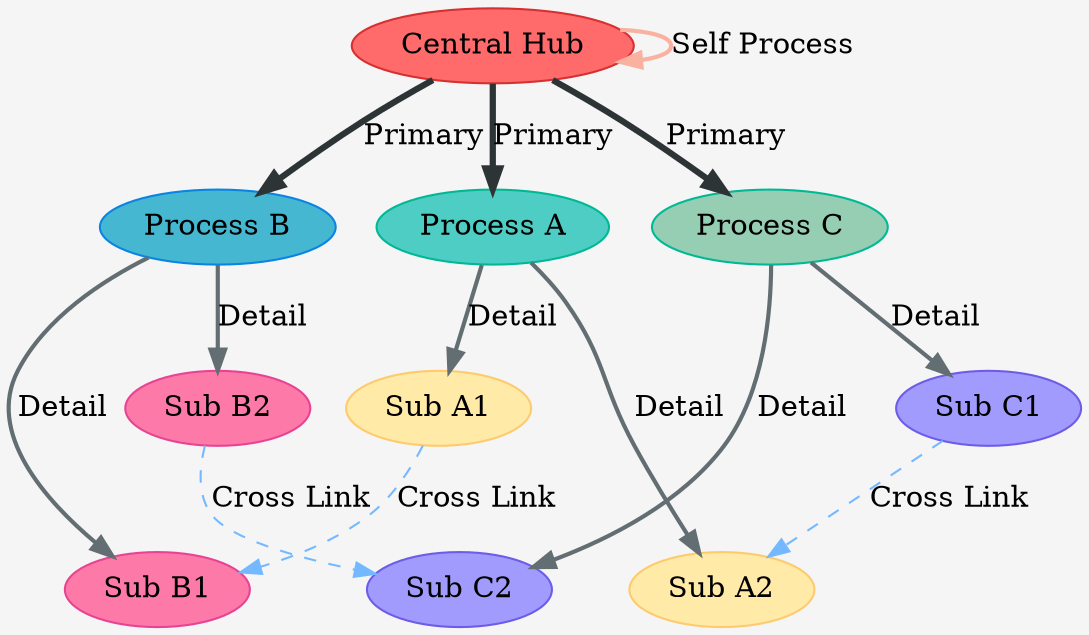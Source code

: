 // Layout Demo - Sample graph showing layout algorithm features
digraph LayoutDemo {
    // Graph metadata with layout information
    bgcolor="#f5f5f5";
    _grid_visible="true";
    _grid_size="20";
    _grid_color="#e0e0e0";
    _last_layout="organic";
    _graph_density="0.267";
    _suggested_layouts="[\"spring\", \"organic\", \"compact\"]";
    _graph_metadata="{\"description\": \"Demonstration of layout algorithms\", \"optimized_for\": \"organic_layout\"}";

    // Central hub node (highest connectivity)
    hub [label="Central Hub", fillcolor="#ff6b6b", style="filled", color="#d63031",
         _x="0", _y="0", _z="0", _font_size="14", _border_width="3"];
    
    // Primary cluster nodes
    cluster1 [label="Process A", fillcolor="#4ecdc4", style="filled", color="#00b894",
              _x="-150", _y="-100", _z="0", _font_size="12"];
    cluster2 [label="Process B", fillcolor="#45b7d1", style="filled", color="#0984e3",
              _x="150", _y="-100", _z="0", _font_size="12"];
    cluster3 [label="Process C", fillcolor="#96ceb4", style="filled", color="#00b894",
              _x="0", _y="150", _z="0", _font_size="12"];
    
    // Secondary nodes
    sub1a [label="Sub A1", fillcolor="#ffeaa7", style="filled", color="#fdcb6e",
           _x="-250", _y="-50", _z="0", _font_size="10"];
    sub1b [label="Sub A2", fillcolor="#ffeaa7", style="filled", color="#fdcb6e",
           _x="-200", _y="-150", _z="0", _font_size="10"];
    
    sub2a [label="Sub B1", fillcolor="#fd79a8", style="filled", color="#e84393",
           _x="200", _y="-50", _z="0", _font_size="10"];
    sub2b [label="Sub B2", fillcolor="#fd79a8", style="filled", color="#e84393",
           _x="250", _y="-150", _z="0", _font_size="10"];
    
    sub3a [label="Sub C1", fillcolor="#a29bfe", style="filled", color="#6c5ce7",
           _x="-50", _y="200", _z="0", _font_size="10"];
    sub3b [label="Sub C2", fillcolor="#a29bfe", style="filled", color="#6c5ce7",
           _x="50", _y="200", _z="0", _font_size="10"];

    // Main hub connections (spring layout optimized)
    hub -> cluster1 [label="Primary", color="#2d3436", penwidth="3",
                     _rendering_type="curved", _arrow_position="0.6",
                     _control_points="[[-75, -50]]"];
    hub -> cluster2 [label="Primary", color="#2d3436", penwidth="3",
                     _rendering_type="curved", _arrow_position="0.6",
                     _control_points="[[75, -50]]"];
    hub -> cluster3 [label="Primary", color="#2d3436", penwidth="3",
                     _rendering_type="curved", _arrow_position="0.6",
                     _control_points="[[0, 75]]"];

    // Cluster to sub-node connections (tree layout structure)
    cluster1 -> sub1a [label="Detail", color="#636e72", penwidth="2",
                       _rendering_type="straight", _arrow_position="0.8"];
    cluster1 -> sub1b [label="Detail", color="#636e72", penwidth="2",
                       _rendering_type="straight", _arrow_position="0.8"];
    
    cluster2 -> sub2a [label="Detail", color="#636e72", penwidth="2",
                       _rendering_type="straight", _arrow_position="0.8"];
    cluster2 -> sub2b [label="Detail", color="#636e72", penwidth="2",
                       _rendering_type="straight", _arrow_position="0.8"];
    
    cluster3 -> sub3a [label="Detail", color="#636e72", penwidth="2",
                       _rendering_type="straight", _arrow_position="0.8"];
    cluster3 -> sub3b [label="Detail", color="#636e72", penwidth="2",
                       _rendering_type="straight", _arrow_position="0.8"];

    // Cross-cluster connections (best for organic layout)
    sub1a -> sub2a [label="Cross Link", color="#74b9ff", penwidth="1", style="dashed",
                    _rendering_type="bezier", _arrow_position="0.5",
                    _control_points="[[-125, -25], [125, -75]]"];
    sub2b -> sub3b [label="Cross Link", color="#74b9ff", penwidth="1", style="dashed",
                    _rendering_type="bezier", _arrow_position="0.5",
                    _control_points="[[150, 25], [100, 125]]"];
    sub3a -> sub1b [label="Cross Link", color="#74b9ff", penwidth="1", style="dashed",
                    _rendering_type="bezier", _arrow_position="0.5",
                    _control_points="[[-125, 100], [-175, -25]]"];

    // Self-loop for demonstration
    hub -> hub [label="Self Process", color="#fab1a0", penwidth="2",
                _rendering_type="bspline", _arrow_position="0.9",
                _control_points="[[-50, -50], [50, -50]]"];
}
